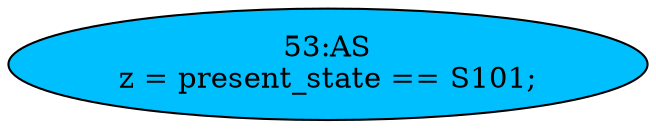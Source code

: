 strict digraph "" {
	node [label="\N"];
	"53:AS"	[ast="<pyverilog.vparser.ast.Assign object at 0x7fdb527e1cd0>",
		def_var="['z']",
		fillcolor=deepskyblue,
		label="53:AS
z = present_state == S101;",
		statements="[]",
		style=filled,
		typ=Assign,
		use_var="['present_state']"];
}
